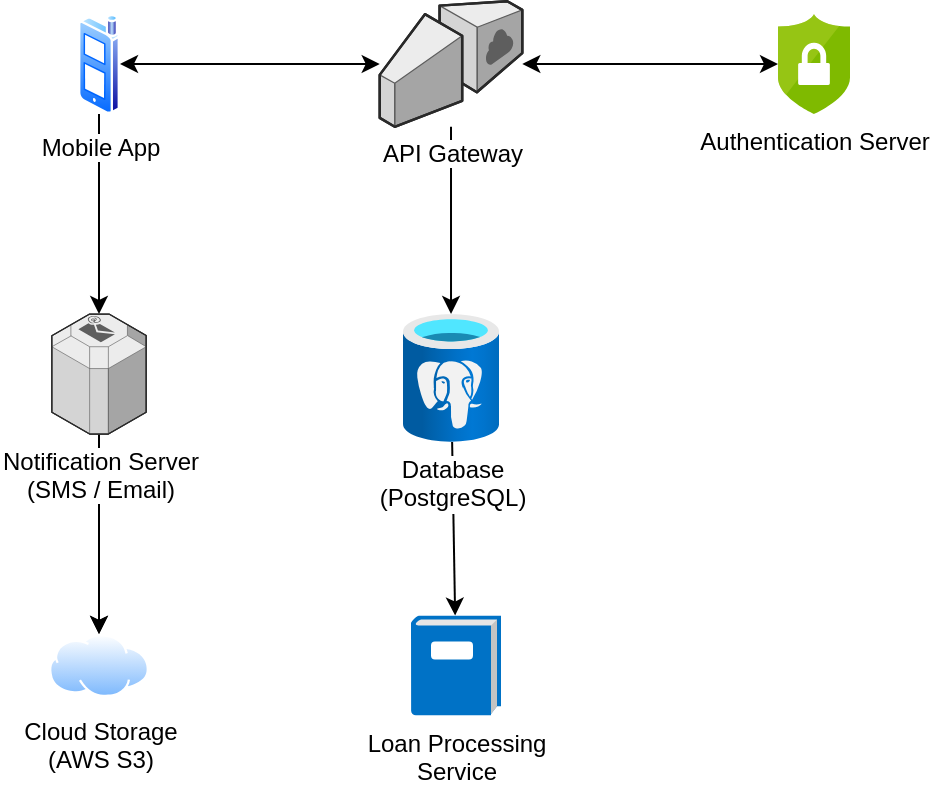 <mxfile>
    <diagram id="DopLbvSaxykqregoes8u" name="Page-1">
        <mxGraphModel dx="878" dy="662" grid="1" gridSize="10" guides="1" tooltips="1" connect="1" arrows="1" fold="1" page="1" pageScale="1" pageWidth="850" pageHeight="1100" math="0" shadow="0">
            <root>
                <mxCell id="0"/>
                <mxCell id="1" parent="0"/>
                <mxCell id="11" style="edgeStyle=none;html=1;startArrow=none;startFill=0;" edge="1" parent="1" source="2" target="14">
                    <mxGeometry relative="1" as="geometry">
                        <mxPoint x="181.656" y="291.28" as="targetPoint"/>
                    </mxGeometry>
                </mxCell>
                <mxCell id="2" value="Mobile App" style="aspect=fixed;perimeter=ellipsePerimeter;html=1;align=center;shadow=0;dashed=0;spacingTop=3;image;image=img/lib/active_directory/cell_phone.svg;" vertex="1" parent="1">
                    <mxGeometry x="110" y="100" width="21" height="50" as="geometry"/>
                </mxCell>
                <mxCell id="6" style="edgeStyle=none;html=1;startArrow=classic;startFill=1;" edge="1" parent="1" source="16" target="2">
                    <mxGeometry relative="1" as="geometry">
                        <mxPoint x="280.0" y="125" as="sourcePoint"/>
                    </mxGeometry>
                </mxCell>
                <mxCell id="7" style="edgeStyle=none;html=1;startArrow=classic;startFill=1;" edge="1" parent="1" source="16" target="19">
                    <mxGeometry relative="1" as="geometry">
                        <mxPoint x="313.0" y="125" as="sourcePoint"/>
                        <mxPoint x="460" y="125" as="targetPoint"/>
                    </mxGeometry>
                </mxCell>
                <mxCell id="8" style="edgeStyle=none;html=1;startArrow=none;startFill=0;" edge="1" parent="1" source="16" target="23">
                    <mxGeometry relative="1" as="geometry">
                        <mxPoint x="296.5" y="150" as="sourcePoint"/>
                        <mxPoint x="296.5" y="240" as="targetPoint"/>
                    </mxGeometry>
                </mxCell>
                <mxCell id="22" style="edgeStyle=none;html=1;startArrow=none;startFill=0;" edge="1" parent="1" source="23" target="21">
                    <mxGeometry relative="1" as="geometry">
                        <mxPoint x="296.758" y="288.999" as="sourcePoint"/>
                    </mxGeometry>
                </mxCell>
                <mxCell id="13" style="edgeStyle=none;html=1;startArrow=none;startFill=0;" edge="1" parent="1" source="14" target="12">
                    <mxGeometry relative="1" as="geometry">
                        <mxPoint x="177.74" y="333.752" as="sourcePoint"/>
                    </mxGeometry>
                </mxCell>
                <mxCell id="12" value="Cloud Storage&lt;br&gt;(AWS S3)" style="aspect=fixed;perimeter=ellipsePerimeter;html=1;align=center;shadow=0;dashed=0;spacingTop=3;image;image=img/lib/active_directory/internet_cloud.svg;" vertex="1" parent="1">
                    <mxGeometry x="95.5" y="410" width="50" height="31.5" as="geometry"/>
                </mxCell>
                <mxCell id="24" value="" style="edgeStyle=none;html=1;fontColor=#000000;startArrow=none;startFill=0;" edge="1" parent="1" source="14" target="12">
                    <mxGeometry relative="1" as="geometry"/>
                </mxCell>
                <mxCell id="14" value="&lt;font style=&quot;background-color: rgb(255, 255, 255);&quot; color=&quot;#000000&quot;&gt;Notification Server&lt;br&gt;(SMS / Email)&lt;/font&gt;" style="verticalLabelPosition=bottom;html=1;verticalAlign=top;strokeWidth=1;align=center;outlineConnect=0;dashed=0;outlineConnect=0;shape=mxgraph.aws3d.email_service;fillColor=#ECECEC;strokeColor=#5E5E5E;aspect=fixed;" vertex="1" parent="1">
                    <mxGeometry x="96.91" y="250" width="47.19" height="60" as="geometry"/>
                </mxCell>
                <mxCell id="16" value="&lt;font color=&quot;#000000&quot; style=&quot;background-color: rgb(255, 255, 255);&quot;&gt;API Gateway&lt;/font&gt;" style="verticalLabelPosition=bottom;html=1;verticalAlign=top;strokeWidth=1;align=center;outlineConnect=0;dashed=0;outlineConnect=0;shape=mxgraph.aws3d.internetGateway;fillColor=#ECECEC;strokeColor=#5E5E5E;aspect=fixed;" vertex="1" parent="1">
                    <mxGeometry x="260.86" y="93.6" width="71.29" height="62.8" as="geometry"/>
                </mxCell>
                <mxCell id="19" value="Authentication Server" style="sketch=0;aspect=fixed;html=1;points=[];align=center;image;fontSize=12;image=img/lib/mscae/Security_Center.svg;" vertex="1" parent="1">
                    <mxGeometry x="460" y="100" width="36" height="50" as="geometry"/>
                </mxCell>
                <mxCell id="21" value="Loan Processing&lt;br&gt;Service" style="sketch=0;aspect=fixed;html=1;points=[];align=center;image;fontSize=12;image=img/lib/mscae/Log.svg;" vertex="1" parent="1">
                    <mxGeometry x="276.5" y="400.75" width="45" height="50" as="geometry"/>
                </mxCell>
                <mxCell id="23" value="Database&lt;br&gt;(PostgreSQL)" style="aspect=fixed;html=1;points=[];align=center;image;fontSize=12;image=img/lib/azure2/databases/Azure_Database_PostgreSQL_Server.svg;" vertex="1" parent="1">
                    <mxGeometry x="272.51" y="250" width="48" height="64" as="geometry"/>
                </mxCell>
            </root>
        </mxGraphModel>
    </diagram>
</mxfile>